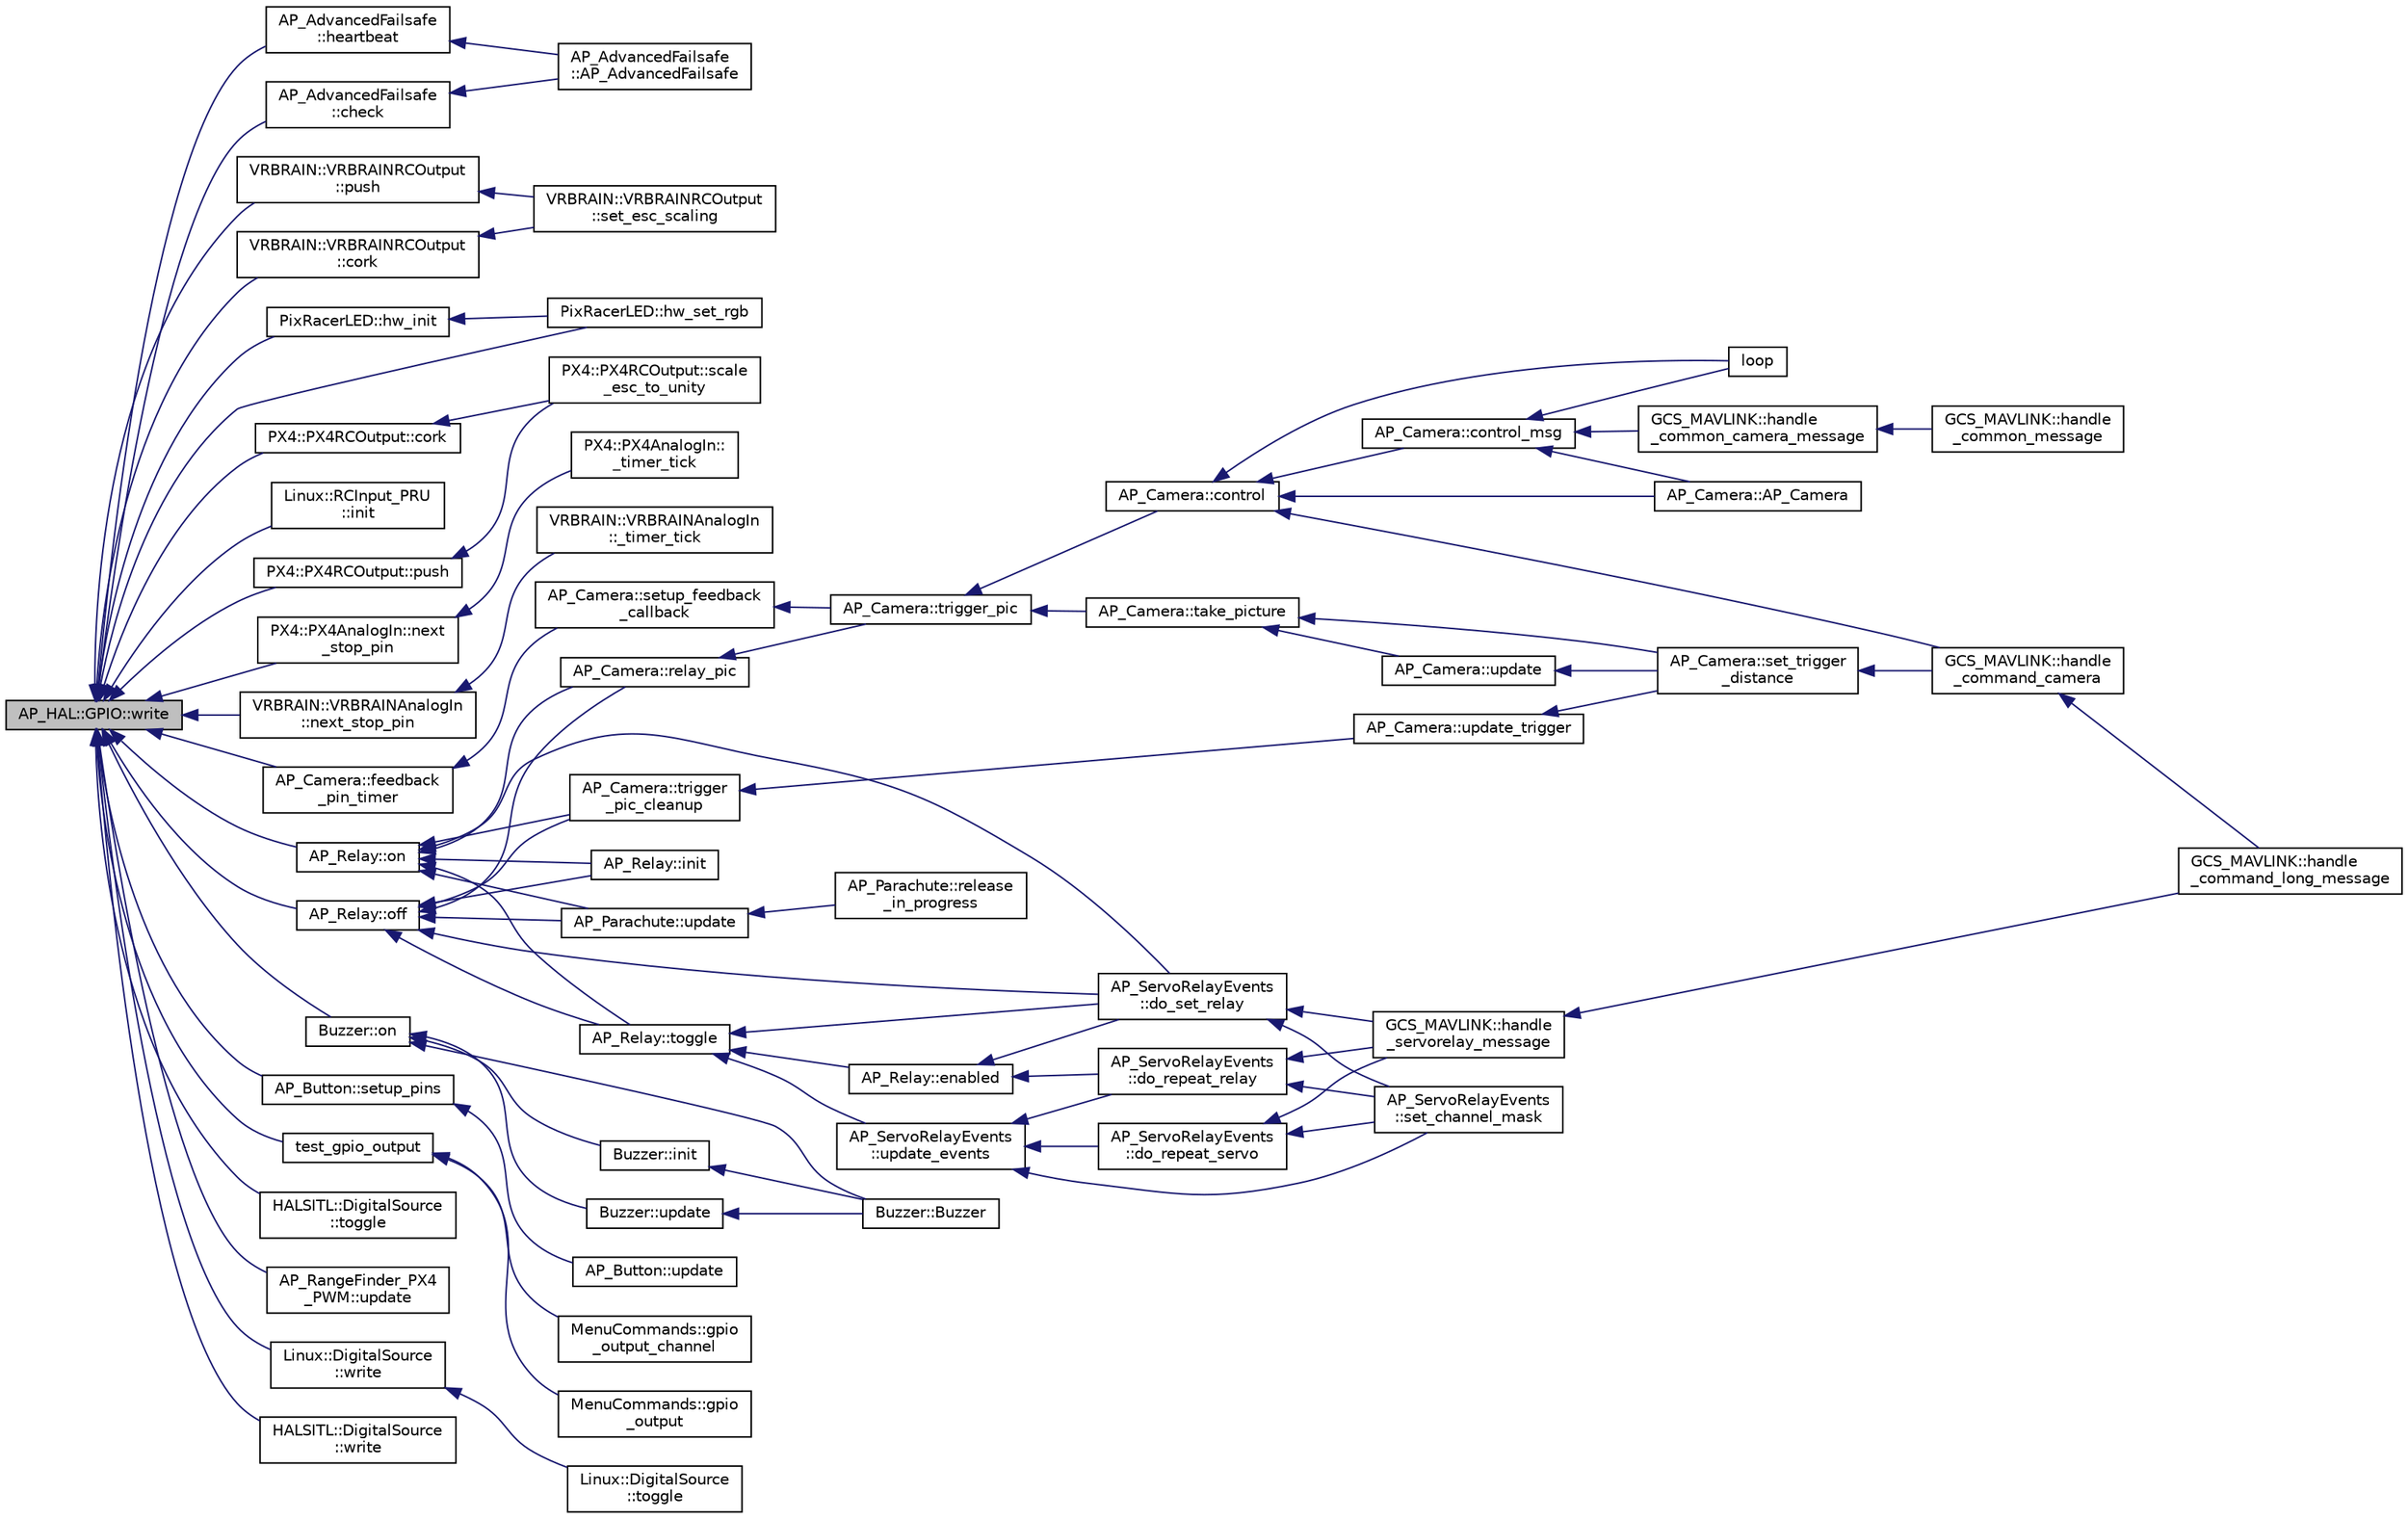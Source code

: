 digraph "AP_HAL::GPIO::write"
{
 // INTERACTIVE_SVG=YES
  edge [fontname="Helvetica",fontsize="10",labelfontname="Helvetica",labelfontsize="10"];
  node [fontname="Helvetica",fontsize="10",shape=record];
  rankdir="LR";
  Node1 [label="AP_HAL::GPIO::write",height=0.2,width=0.4,color="black", fillcolor="grey75", style="filled", fontcolor="black"];
  Node1 -> Node2 [dir="back",color="midnightblue",fontsize="10",style="solid",fontname="Helvetica"];
  Node2 [label="AP_AdvancedFailsafe\l::check",height=0.2,width=0.4,color="black", fillcolor="white", style="filled",URL="$classAP__AdvancedFailsafe.html#a017a878d56457eea9bd9a59c07b92190"];
  Node2 -> Node3 [dir="back",color="midnightblue",fontsize="10",style="solid",fontname="Helvetica"];
  Node3 [label="AP_AdvancedFailsafe\l::AP_AdvancedFailsafe",height=0.2,width=0.4,color="black", fillcolor="white", style="filled",URL="$classAP__AdvancedFailsafe.html#a39be1f9cf2fd71b852e60314e24a5014"];
  Node1 -> Node4 [dir="back",color="midnightblue",fontsize="10",style="solid",fontname="Helvetica"];
  Node4 [label="VRBRAIN::VRBRAINRCOutput\l::cork",height=0.2,width=0.4,color="black", fillcolor="white", style="filled",URL="$classVRBRAIN_1_1VRBRAINRCOutput.html#a8032c3c33a22417870418e2e86f9b139"];
  Node4 -> Node5 [dir="back",color="midnightblue",fontsize="10",style="solid",fontname="Helvetica"];
  Node5 [label="VRBRAIN::VRBRAINRCOutput\l::set_esc_scaling",height=0.2,width=0.4,color="black", fillcolor="white", style="filled",URL="$classVRBRAIN_1_1VRBRAINRCOutput.html#aabaf1d58892d696bd76d13ee84ce97c7"];
  Node1 -> Node6 [dir="back",color="midnightblue",fontsize="10",style="solid",fontname="Helvetica"];
  Node6 [label="PX4::PX4RCOutput::cork",height=0.2,width=0.4,color="black", fillcolor="white", style="filled",URL="$classPX4_1_1PX4RCOutput.html#aa578bfb9edecaa61485c18e2a3eabf21"];
  Node6 -> Node7 [dir="back",color="midnightblue",fontsize="10",style="solid",fontname="Helvetica"];
  Node7 [label="PX4::PX4RCOutput::scale\l_esc_to_unity",height=0.2,width=0.4,color="black", fillcolor="white", style="filled",URL="$classPX4_1_1PX4RCOutput.html#a80a7c949d64a1bce8ddaab21a0df8bb6"];
  Node1 -> Node8 [dir="back",color="midnightblue",fontsize="10",style="solid",fontname="Helvetica"];
  Node8 [label="AP_Camera::feedback\l_pin_timer",height=0.2,width=0.4,color="black", fillcolor="white", style="filled",URL="$classAP__Camera.html#a238c424e3b23b41e513efeaa1ee7f3ea"];
  Node8 -> Node9 [dir="back",color="midnightblue",fontsize="10",style="solid",fontname="Helvetica"];
  Node9 [label="AP_Camera::setup_feedback\l_callback",height=0.2,width=0.4,color="black", fillcolor="white", style="filled",URL="$classAP__Camera.html#a52203d3c3cc7e420e58c6d0e882f35f4"];
  Node9 -> Node10 [dir="back",color="midnightblue",fontsize="10",style="solid",fontname="Helvetica"];
  Node10 [label="AP_Camera::trigger_pic",height=0.2,width=0.4,color="black", fillcolor="white", style="filled",URL="$classAP__Camera.html#a912338131e4f4ab09eb09139d471b7b3"];
  Node10 -> Node11 [dir="back",color="midnightblue",fontsize="10",style="solid",fontname="Helvetica"];
  Node11 [label="AP_Camera::control",height=0.2,width=0.4,color="black", fillcolor="white", style="filled",URL="$classAP__Camera.html#a7c7aa23d1a71db5345bb11899bbb8f31"];
  Node11 -> Node12 [dir="back",color="midnightblue",fontsize="10",style="solid",fontname="Helvetica"];
  Node12 [label="AP_Camera::AP_Camera",height=0.2,width=0.4,color="black", fillcolor="white", style="filled",URL="$classAP__Camera.html#ad8d2e68c3b5a7133da87975d3120223a"];
  Node11 -> Node13 [dir="back",color="midnightblue",fontsize="10",style="solid",fontname="Helvetica"];
  Node13 [label="AP_Camera::control_msg",height=0.2,width=0.4,color="black", fillcolor="white", style="filled",URL="$classAP__Camera.html#a5a9157e5d811fa1b55bebe90fe731065",tooltip="decode deprecated MavLink message that controls camera. "];
  Node13 -> Node12 [dir="back",color="midnightblue",fontsize="10",style="solid",fontname="Helvetica"];
  Node13 -> Node14 [dir="back",color="midnightblue",fontsize="10",style="solid",fontname="Helvetica"];
  Node14 [label="GCS_MAVLINK::handle\l_common_camera_message",height=0.2,width=0.4,color="black", fillcolor="white", style="filled",URL="$structGCS__MAVLINK.html#a496597037e80be23544b7618199ad9f5"];
  Node14 -> Node15 [dir="back",color="midnightblue",fontsize="10",style="solid",fontname="Helvetica"];
  Node15 [label="GCS_MAVLINK::handle\l_common_message",height=0.2,width=0.4,color="black", fillcolor="white", style="filled",URL="$structGCS__MAVLINK.html#a13da94a2548ade6552a5250eb3251e89"];
  Node13 -> Node16 [dir="back",color="midnightblue",fontsize="10",style="solid",fontname="Helvetica"];
  Node16 [label="loop",height=0.2,width=0.4,color="black", fillcolor="white", style="filled",URL="$routing_8cpp.html#afe461d27b9c48d5921c00d521181f12f"];
  Node11 -> Node17 [dir="back",color="midnightblue",fontsize="10",style="solid",fontname="Helvetica"];
  Node17 [label="GCS_MAVLINK::handle\l_command_camera",height=0.2,width=0.4,color="black", fillcolor="white", style="filled",URL="$structGCS__MAVLINK.html#a735b4b8b692fa6985a7f7b99c6b4d58c"];
  Node17 -> Node18 [dir="back",color="midnightblue",fontsize="10",style="solid",fontname="Helvetica"];
  Node18 [label="GCS_MAVLINK::handle\l_command_long_message",height=0.2,width=0.4,color="black", fillcolor="white", style="filled",URL="$structGCS__MAVLINK.html#ada9816ba563e134b421cb5bcc7b21ed6"];
  Node11 -> Node16 [dir="back",color="midnightblue",fontsize="10",style="solid",fontname="Helvetica"];
  Node10 -> Node19 [dir="back",color="midnightblue",fontsize="10",style="solid",fontname="Helvetica"];
  Node19 [label="AP_Camera::take_picture",height=0.2,width=0.4,color="black", fillcolor="white", style="filled",URL="$classAP__Camera.html#a5d7170c290ba358aab4e79e8e79bbb70"];
  Node19 -> Node20 [dir="back",color="midnightblue",fontsize="10",style="solid",fontname="Helvetica"];
  Node20 [label="AP_Camera::set_trigger\l_distance",height=0.2,width=0.4,color="black", fillcolor="white", style="filled",URL="$classAP__Camera.html#a4a39e7eb5e1df8b95ef260b0638c6fc7"];
  Node20 -> Node17 [dir="back",color="midnightblue",fontsize="10",style="solid",fontname="Helvetica"];
  Node19 -> Node21 [dir="back",color="midnightblue",fontsize="10",style="solid",fontname="Helvetica"];
  Node21 [label="AP_Camera::update",height=0.2,width=0.4,color="black", fillcolor="white", style="filled",URL="$classAP__Camera.html#a4077dde0b48102aa3b07eb64f1f7a420"];
  Node21 -> Node20 [dir="back",color="midnightblue",fontsize="10",style="solid",fontname="Helvetica"];
  Node1 -> Node22 [dir="back",color="midnightblue",fontsize="10",style="solid",fontname="Helvetica"];
  Node22 [label="AP_AdvancedFailsafe\l::heartbeat",height=0.2,width=0.4,color="black", fillcolor="white", style="filled",URL="$classAP__AdvancedFailsafe.html#a8ab12bb0cf2dbe521977f3b9fac57dd1"];
  Node22 -> Node3 [dir="back",color="midnightblue",fontsize="10",style="solid",fontname="Helvetica"];
  Node1 -> Node23 [dir="back",color="midnightblue",fontsize="10",style="solid",fontname="Helvetica"];
  Node23 [label="PixRacerLED::hw_init",height=0.2,width=0.4,color="black", fillcolor="white", style="filled",URL="$classPixRacerLED.html#aa0eb1e9e7020f89c0159d60d9d36891b"];
  Node23 -> Node24 [dir="back",color="midnightblue",fontsize="10",style="solid",fontname="Helvetica"];
  Node24 [label="PixRacerLED::hw_set_rgb",height=0.2,width=0.4,color="black", fillcolor="white", style="filled",URL="$classPixRacerLED.html#aba70614b8d2fb237db3fe6f48787cdc2"];
  Node1 -> Node24 [dir="back",color="midnightblue",fontsize="10",style="solid",fontname="Helvetica"];
  Node1 -> Node25 [dir="back",color="midnightblue",fontsize="10",style="solid",fontname="Helvetica"];
  Node25 [label="Linux::RCInput_PRU\l::init",height=0.2,width=0.4,color="black", fillcolor="white", style="filled",URL="$classLinux_1_1RCInput__PRU.html#a05de9d7323e4222f6dd3e7da89ccbdeb"];
  Node1 -> Node26 [dir="back",color="midnightblue",fontsize="10",style="solid",fontname="Helvetica"];
  Node26 [label="PX4::PX4AnalogIn::next\l_stop_pin",height=0.2,width=0.4,color="black", fillcolor="white", style="filled",URL="$classPX4_1_1PX4AnalogIn.html#a7faa536d4196883a2cc9e634e7ef2bc3"];
  Node26 -> Node27 [dir="back",color="midnightblue",fontsize="10",style="solid",fontname="Helvetica"];
  Node27 [label="PX4::PX4AnalogIn::\l_timer_tick",height=0.2,width=0.4,color="black", fillcolor="white", style="filled",URL="$classPX4_1_1PX4AnalogIn.html#a8a56bfd768600281c018928ffe92e638"];
  Node1 -> Node28 [dir="back",color="midnightblue",fontsize="10",style="solid",fontname="Helvetica"];
  Node28 [label="VRBRAIN::VRBRAINAnalogIn\l::next_stop_pin",height=0.2,width=0.4,color="black", fillcolor="white", style="filled",URL="$classVRBRAIN_1_1VRBRAINAnalogIn.html#a3bd770ed51b38ce10d4f5db6f234485c"];
  Node28 -> Node29 [dir="back",color="midnightblue",fontsize="10",style="solid",fontname="Helvetica"];
  Node29 [label="VRBRAIN::VRBRAINAnalogIn\l::_timer_tick",height=0.2,width=0.4,color="black", fillcolor="white", style="filled",URL="$classVRBRAIN_1_1VRBRAINAnalogIn.html#a40d1f2b6221fd1af277a15d8c4c2b841"];
  Node1 -> Node30 [dir="back",color="midnightblue",fontsize="10",style="solid",fontname="Helvetica"];
  Node30 [label="AP_Relay::off",height=0.2,width=0.4,color="black", fillcolor="white", style="filled",URL="$classAP__Relay.html#aff679a24b3c6b73f066e1e62c86e0fae"];
  Node30 -> Node31 [dir="back",color="midnightblue",fontsize="10",style="solid",fontname="Helvetica"];
  Node31 [label="AP_ServoRelayEvents\l::do_set_relay",height=0.2,width=0.4,color="black", fillcolor="white", style="filled",URL="$classAP__ServoRelayEvents.html#a97e7a71ad2ed00b9b4ceb20bc617be4c"];
  Node31 -> Node32 [dir="back",color="midnightblue",fontsize="10",style="solid",fontname="Helvetica"];
  Node32 [label="GCS_MAVLINK::handle\l_servorelay_message",height=0.2,width=0.4,color="black", fillcolor="white", style="filled",URL="$structGCS__MAVLINK.html#a5c12313a95cbe070672ad420b2d100e7"];
  Node32 -> Node18 [dir="back",color="midnightblue",fontsize="10",style="solid",fontname="Helvetica"];
  Node31 -> Node33 [dir="back",color="midnightblue",fontsize="10",style="solid",fontname="Helvetica"];
  Node33 [label="AP_ServoRelayEvents\l::set_channel_mask",height=0.2,width=0.4,color="black", fillcolor="white", style="filled",URL="$classAP__ServoRelayEvents.html#ad44dd442ccbbff357fcd6c1a37df2d47"];
  Node30 -> Node34 [dir="back",color="midnightblue",fontsize="10",style="solid",fontname="Helvetica"];
  Node34 [label="AP_Relay::init",height=0.2,width=0.4,color="black", fillcolor="white", style="filled",URL="$classAP__Relay.html#aa13db0b0f4e316fe33459b659a642d9f"];
  Node30 -> Node35 [dir="back",color="midnightblue",fontsize="10",style="solid",fontname="Helvetica"];
  Node35 [label="AP_Camera::relay_pic",height=0.2,width=0.4,color="black", fillcolor="white", style="filled",URL="$classAP__Camera.html#a73b785894a0650a4dd8b1ffc24c4c250",tooltip="basic relay activation "];
  Node35 -> Node10 [dir="back",color="midnightblue",fontsize="10",style="solid",fontname="Helvetica"];
  Node30 -> Node36 [dir="back",color="midnightblue",fontsize="10",style="solid",fontname="Helvetica"];
  Node36 [label="AP_Relay::toggle",height=0.2,width=0.4,color="black", fillcolor="white", style="filled",URL="$classAP__Relay.html#acadbe252379390594091edd75953456a"];
  Node36 -> Node31 [dir="back",color="midnightblue",fontsize="10",style="solid",fontname="Helvetica"];
  Node36 -> Node37 [dir="back",color="midnightblue",fontsize="10",style="solid",fontname="Helvetica"];
  Node37 [label="AP_Relay::enabled",height=0.2,width=0.4,color="black", fillcolor="white", style="filled",URL="$classAP__Relay.html#a8799e43496aadd7f713ba6a59040114f"];
  Node37 -> Node38 [dir="back",color="midnightblue",fontsize="10",style="solid",fontname="Helvetica"];
  Node38 [label="AP_ServoRelayEvents\l::do_repeat_relay",height=0.2,width=0.4,color="black", fillcolor="white", style="filled",URL="$classAP__ServoRelayEvents.html#a7bc553c3358ab805cc1ff315ca60ff97"];
  Node38 -> Node32 [dir="back",color="midnightblue",fontsize="10",style="solid",fontname="Helvetica"];
  Node38 -> Node33 [dir="back",color="midnightblue",fontsize="10",style="solid",fontname="Helvetica"];
  Node37 -> Node31 [dir="back",color="midnightblue",fontsize="10",style="solid",fontname="Helvetica"];
  Node36 -> Node39 [dir="back",color="midnightblue",fontsize="10",style="solid",fontname="Helvetica"];
  Node39 [label="AP_ServoRelayEvents\l::update_events",height=0.2,width=0.4,color="black", fillcolor="white", style="filled",URL="$classAP__ServoRelayEvents.html#abae99d08dbec323313058baebc468f0e"];
  Node39 -> Node38 [dir="back",color="midnightblue",fontsize="10",style="solid",fontname="Helvetica"];
  Node39 -> Node40 [dir="back",color="midnightblue",fontsize="10",style="solid",fontname="Helvetica"];
  Node40 [label="AP_ServoRelayEvents\l::do_repeat_servo",height=0.2,width=0.4,color="black", fillcolor="white", style="filled",URL="$classAP__ServoRelayEvents.html#af3cde3623c5f0fa9368aa46eb85f916e"];
  Node40 -> Node32 [dir="back",color="midnightblue",fontsize="10",style="solid",fontname="Helvetica"];
  Node40 -> Node33 [dir="back",color="midnightblue",fontsize="10",style="solid",fontname="Helvetica"];
  Node39 -> Node33 [dir="back",color="midnightblue",fontsize="10",style="solid",fontname="Helvetica"];
  Node30 -> Node41 [dir="back",color="midnightblue",fontsize="10",style="solid",fontname="Helvetica"];
  Node41 [label="AP_Camera::trigger\l_pic_cleanup",height=0.2,width=0.4,color="black", fillcolor="white", style="filled",URL="$classAP__Camera.html#a3124ce12331fb79e0b68b7067d609be2"];
  Node41 -> Node42 [dir="back",color="midnightblue",fontsize="10",style="solid",fontname="Helvetica"];
  Node42 [label="AP_Camera::update_trigger",height=0.2,width=0.4,color="black", fillcolor="white", style="filled",URL="$classAP__Camera.html#a3809f54e2cc95832bb8d5e43451e834f"];
  Node42 -> Node20 [dir="back",color="midnightblue",fontsize="10",style="solid",fontname="Helvetica"];
  Node30 -> Node43 [dir="back",color="midnightblue",fontsize="10",style="solid",fontname="Helvetica"];
  Node43 [label="AP_Parachute::update",height=0.2,width=0.4,color="black", fillcolor="white", style="filled",URL="$classAP__Parachute.html#a986da5e4faa8be2479c695317263a1cc",tooltip="update - shuts off the trigger should be called at about 10hz "];
  Node43 -> Node44 [dir="back",color="midnightblue",fontsize="10",style="solid",fontname="Helvetica"];
  Node44 [label="AP_Parachute::release\l_in_progress",height=0.2,width=0.4,color="black", fillcolor="white", style="filled",URL="$classAP__Parachute.html#a9aa4e9f05e8d8ef08c7e7657420ac1a7",tooltip="release_in_progress - true if the parachute release sequence is in progress "];
  Node1 -> Node45 [dir="back",color="midnightblue",fontsize="10",style="solid",fontname="Helvetica"];
  Node45 [label="AP_Relay::on",height=0.2,width=0.4,color="black", fillcolor="white", style="filled",URL="$classAP__Relay.html#a8f00e5559174917b795ef84472822e53"];
  Node45 -> Node31 [dir="back",color="midnightblue",fontsize="10",style="solid",fontname="Helvetica"];
  Node45 -> Node34 [dir="back",color="midnightblue",fontsize="10",style="solid",fontname="Helvetica"];
  Node45 -> Node35 [dir="back",color="midnightblue",fontsize="10",style="solid",fontname="Helvetica"];
  Node45 -> Node36 [dir="back",color="midnightblue",fontsize="10",style="solid",fontname="Helvetica"];
  Node45 -> Node41 [dir="back",color="midnightblue",fontsize="10",style="solid",fontname="Helvetica"];
  Node45 -> Node43 [dir="back",color="midnightblue",fontsize="10",style="solid",fontname="Helvetica"];
  Node1 -> Node46 [dir="back",color="midnightblue",fontsize="10",style="solid",fontname="Helvetica"];
  Node46 [label="Buzzer::on",height=0.2,width=0.4,color="black", fillcolor="white", style="filled",URL="$classBuzzer.html#a7febd0198541a90c55bae1fd5db8aa0a",tooltip="on - turns the buzzer on or off "];
  Node46 -> Node47 [dir="back",color="midnightblue",fontsize="10",style="solid",fontname="Helvetica"];
  Node47 [label="Buzzer::Buzzer",height=0.2,width=0.4,color="black", fillcolor="white", style="filled",URL="$classBuzzer.html#a8faf4fbbb7085ebdbb24d3681a727733",tooltip="Constructor. "];
  Node46 -> Node48 [dir="back",color="midnightblue",fontsize="10",style="solid",fontname="Helvetica"];
  Node48 [label="Buzzer::init",height=0.2,width=0.4,color="black", fillcolor="white", style="filled",URL="$classBuzzer.html#a6ee5ad9fb45aacae1554ce6f179c0c91",tooltip="init - initialise the buzzer "];
  Node48 -> Node47 [dir="back",color="midnightblue",fontsize="10",style="solid",fontname="Helvetica"];
  Node46 -> Node49 [dir="back",color="midnightblue",fontsize="10",style="solid",fontname="Helvetica"];
  Node49 [label="Buzzer::update",height=0.2,width=0.4,color="black", fillcolor="white", style="filled",URL="$classBuzzer.html#a36dfc211160a93e1f8f939cad7040da8",tooltip="update - updates buzzer according to timed_updated. Should be called at 50Hz "];
  Node49 -> Node47 [dir="back",color="midnightblue",fontsize="10",style="solid",fontname="Helvetica"];
  Node1 -> Node50 [dir="back",color="midnightblue",fontsize="10",style="solid",fontname="Helvetica"];
  Node50 [label="VRBRAIN::VRBRAINRCOutput\l::push",height=0.2,width=0.4,color="black", fillcolor="white", style="filled",URL="$classVRBRAIN_1_1VRBRAINRCOutput.html#af3c941f5717b26889e36c63d0d3ba01a"];
  Node50 -> Node5 [dir="back",color="midnightblue",fontsize="10",style="solid",fontname="Helvetica"];
  Node1 -> Node51 [dir="back",color="midnightblue",fontsize="10",style="solid",fontname="Helvetica"];
  Node51 [label="PX4::PX4RCOutput::push",height=0.2,width=0.4,color="black", fillcolor="white", style="filled",URL="$classPX4_1_1PX4RCOutput.html#a1437805c47564fce4856328ba781a856"];
  Node51 -> Node7 [dir="back",color="midnightblue",fontsize="10",style="solid",fontname="Helvetica"];
  Node1 -> Node52 [dir="back",color="midnightblue",fontsize="10",style="solid",fontname="Helvetica"];
  Node52 [label="AP_Button::setup_pins",height=0.2,width=0.4,color="black", fillcolor="white", style="filled",URL="$classAP__Button.html#a714d09b9b894c0c776e9e77aef46fa7b"];
  Node52 -> Node53 [dir="back",color="midnightblue",fontsize="10",style="solid",fontname="Helvetica"];
  Node53 [label="AP_Button::update",height=0.2,width=0.4,color="black", fillcolor="white", style="filled",URL="$classAP__Button.html#aca0e09611ac7454783d703c75d5df288"];
  Node1 -> Node54 [dir="back",color="midnightblue",fontsize="10",style="solid",fontname="Helvetica"];
  Node54 [label="test_gpio_output",height=0.2,width=0.4,color="black", fillcolor="white", style="filled",URL="$GPIOTest_8cpp.html#a865a1031a902ba4cdd4b1b9031939cd8"];
  Node54 -> Node55 [dir="back",color="midnightblue",fontsize="10",style="solid",fontname="Helvetica"];
  Node55 [label="MenuCommands::gpio\l_output",height=0.2,width=0.4,color="black", fillcolor="white", style="filled",URL="$classMenuCommands.html#afa6d3a1a995a54eb412c25988fbe0fba"];
  Node54 -> Node56 [dir="back",color="midnightblue",fontsize="10",style="solid",fontname="Helvetica"];
  Node56 [label="MenuCommands::gpio\l_output_channel",height=0.2,width=0.4,color="black", fillcolor="white", style="filled",URL="$classMenuCommands.html#a1d7748272d4fc032e7a1a0d6dd85c8f2"];
  Node1 -> Node57 [dir="back",color="midnightblue",fontsize="10",style="solid",fontname="Helvetica"];
  Node57 [label="HALSITL::DigitalSource\l::toggle",height=0.2,width=0.4,color="black", fillcolor="white", style="filled",URL="$classHALSITL_1_1DigitalSource.html#adb7836c18f86869e408102d33f6fe5a3"];
  Node1 -> Node58 [dir="back",color="midnightblue",fontsize="10",style="solid",fontname="Helvetica"];
  Node58 [label="AP_RangeFinder_PX4\l_PWM::update",height=0.2,width=0.4,color="black", fillcolor="white", style="filled",URL="$classAP__RangeFinder__PX4__PWM.html#a434a00adf4f58b34de67fb54131cdec0"];
  Node1 -> Node59 [dir="back",color="midnightblue",fontsize="10",style="solid",fontname="Helvetica"];
  Node59 [label="Linux::DigitalSource\l::write",height=0.2,width=0.4,color="black", fillcolor="white", style="filled",URL="$classLinux_1_1DigitalSource.html#afb02206b6d890a5c3bc401d0ffa367aa"];
  Node59 -> Node60 [dir="back",color="midnightblue",fontsize="10",style="solid",fontname="Helvetica"];
  Node60 [label="Linux::DigitalSource\l::toggle",height=0.2,width=0.4,color="black", fillcolor="white", style="filled",URL="$classLinux_1_1DigitalSource.html#adb7836c18f86869e408102d33f6fe5a3"];
  Node1 -> Node61 [dir="back",color="midnightblue",fontsize="10",style="solid",fontname="Helvetica"];
  Node61 [label="HALSITL::DigitalSource\l::write",height=0.2,width=0.4,color="black", fillcolor="white", style="filled",URL="$classHALSITL_1_1DigitalSource.html#afb02206b6d890a5c3bc401d0ffa367aa"];
}
